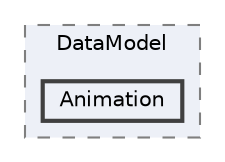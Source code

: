 digraph "C:/Users/むずでょ/Documents/Unity Projects/RMU-1-00-00-Research-Project/Assets/RPGMaker/Codebase/CoreSystem/Knowledge/DataModel/Animation"
{
 // LATEX_PDF_SIZE
  bgcolor="transparent";
  edge [fontname=Helvetica,fontsize=10,labelfontname=Helvetica,labelfontsize=10];
  node [fontname=Helvetica,fontsize=10,shape=box,height=0.2,width=0.4];
  compound=true
  subgraph clusterdir_11a29837dc7311d87c068573f70a77bc {
    graph [ bgcolor="#edf0f7", pencolor="grey50", label="DataModel", fontname=Helvetica,fontsize=10 style="filled,dashed", URL="dir_11a29837dc7311d87c068573f70a77bc.html",tooltip=""]
  dir_22c81bdd323ef6ac90ca120a4180162b [label="Animation", fillcolor="#edf0f7", color="grey25", style="filled,bold", URL="dir_22c81bdd323ef6ac90ca120a4180162b.html",tooltip=""];
  }
}
